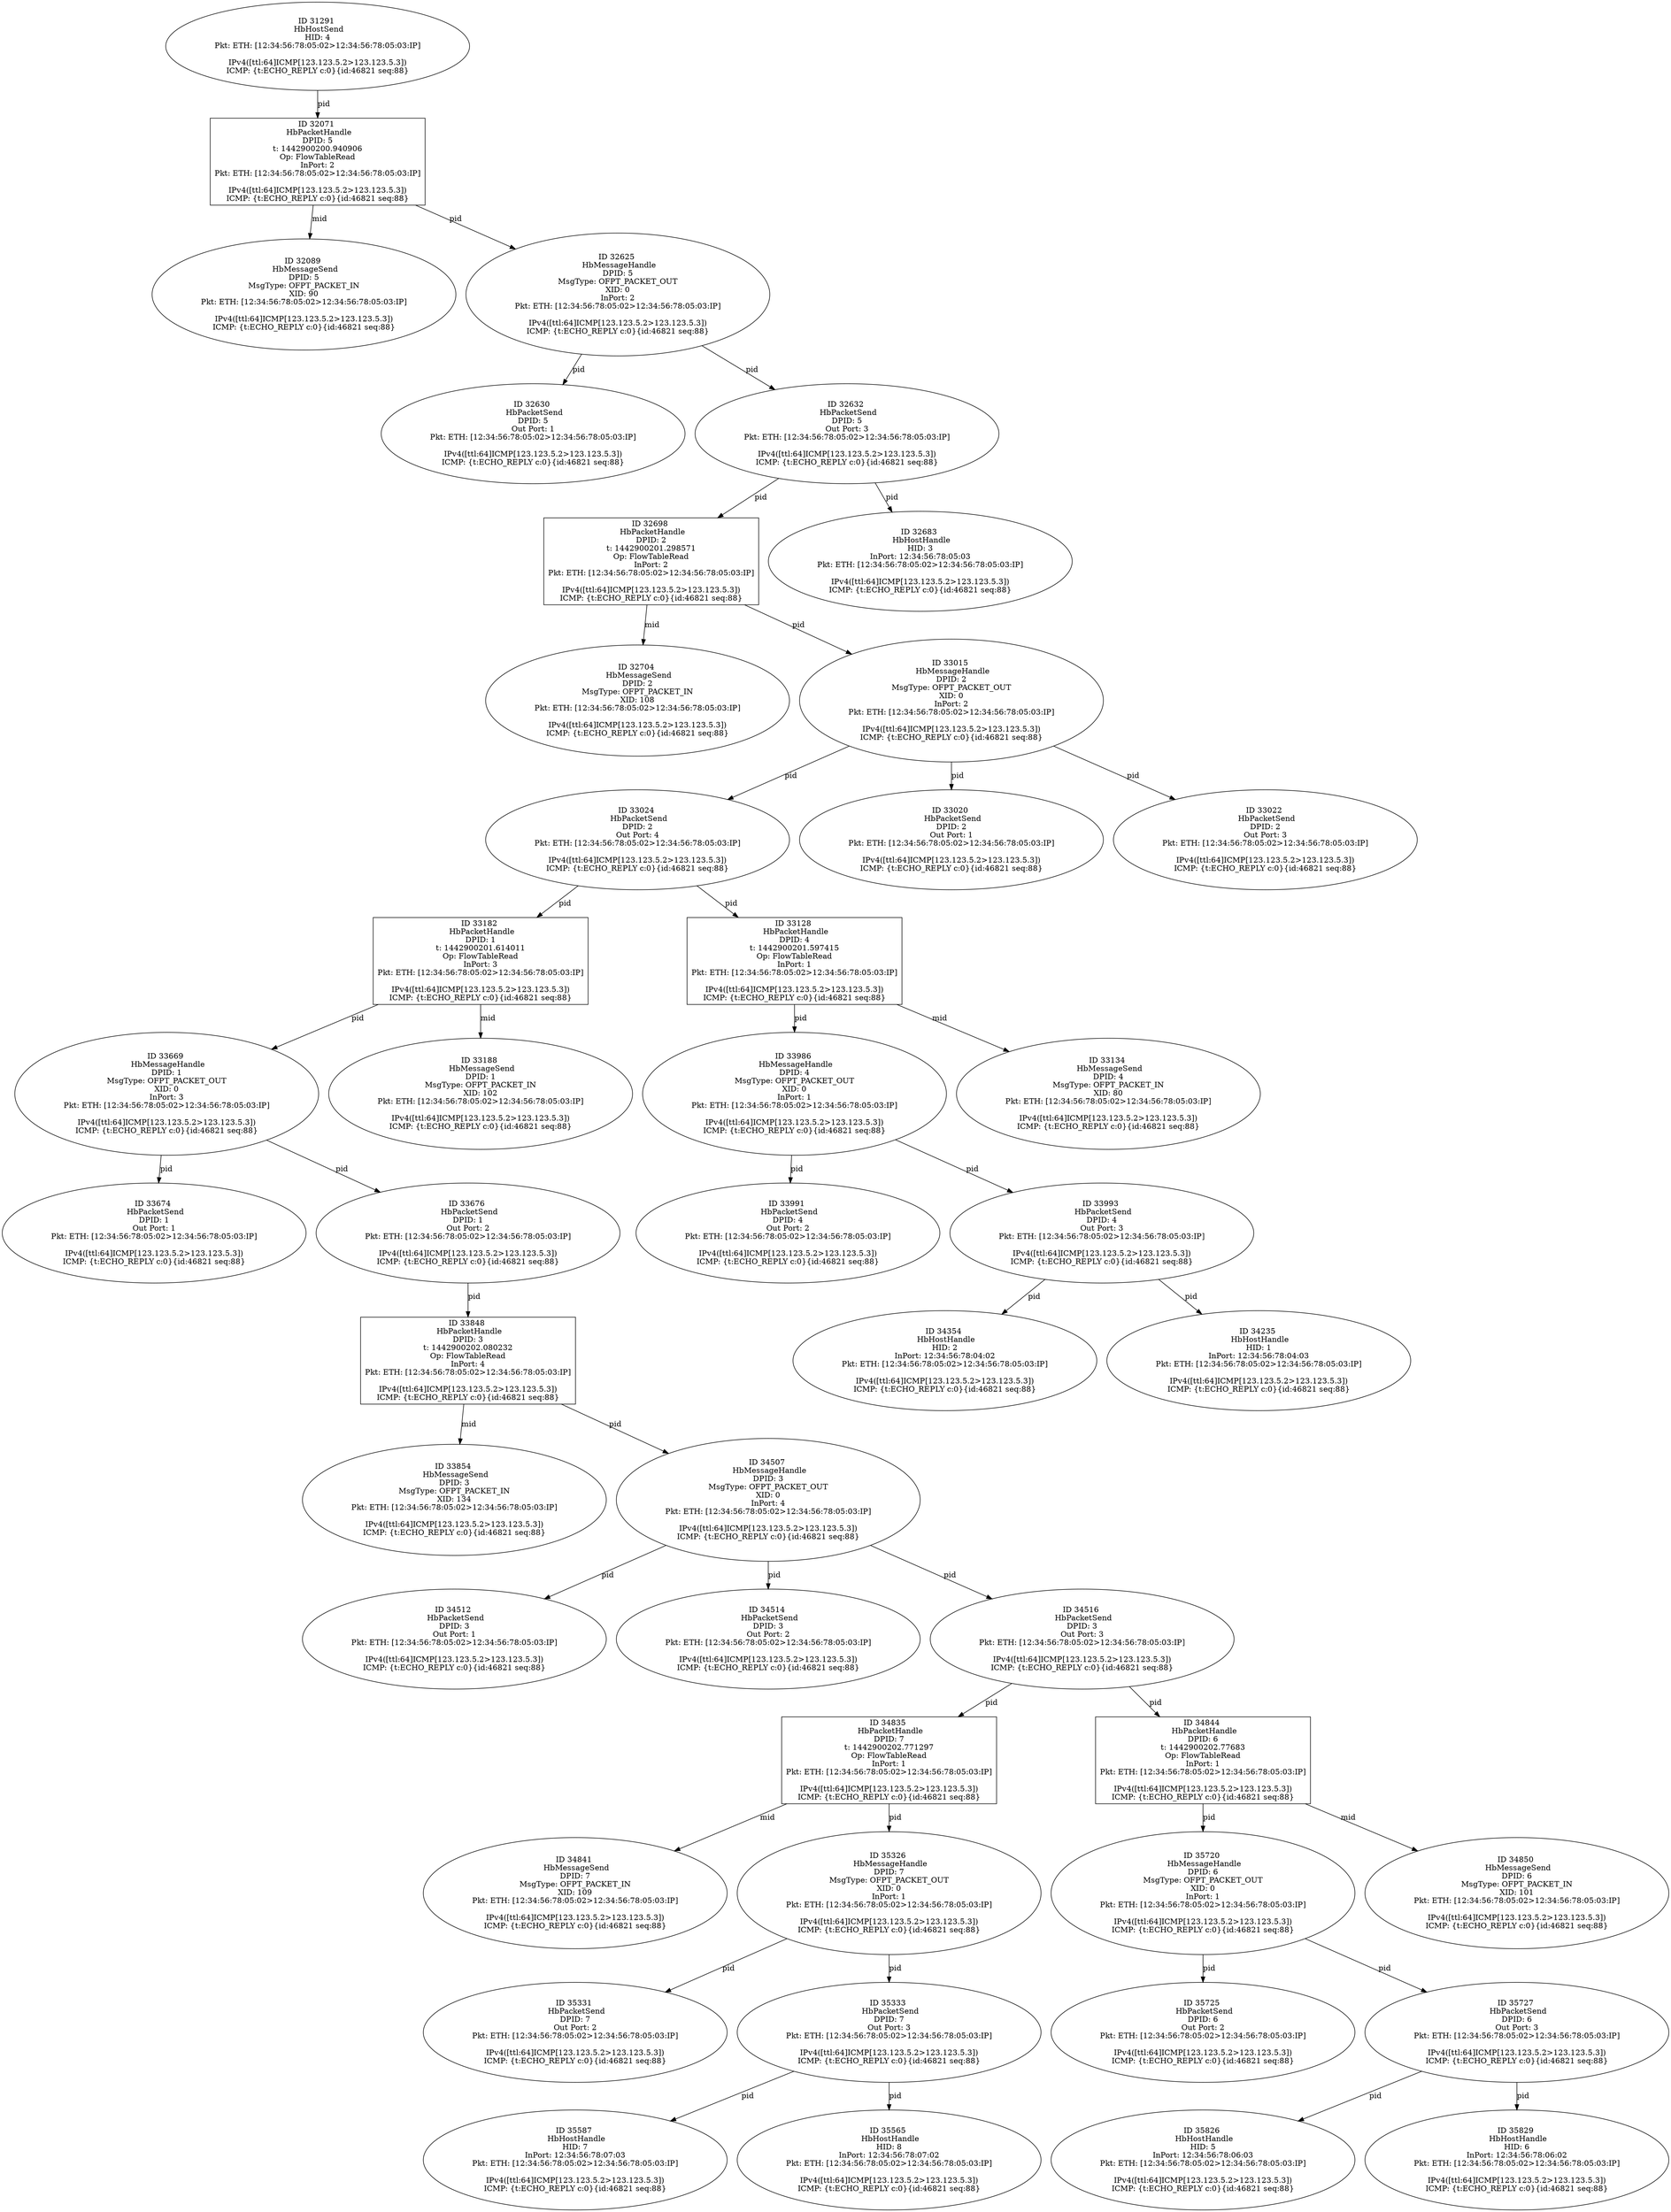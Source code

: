 strict digraph G {
33024 [shape=oval, event=<hb_events.HbPacketSend object at 0x10ec0a410>, label="ID 33024 
 HbPacketSend
DPID: 2
Out Port: 4
Pkt: ETH: [12:34:56:78:05:02>12:34:56:78:05:03:IP]

IPv4([ttl:64]ICMP[123.123.5.2>123.123.5.3])
ICMP: {t:ECHO_REPLY c:0}{id:46821 seq:88}"];
35331 [shape=oval, event=<hb_events.HbPacketSend object at 0x10f168fd0>, label="ID 35331 
 HbPacketSend
DPID: 7
Out Port: 2
Pkt: ETH: [12:34:56:78:05:02>12:34:56:78:05:03:IP]

IPv4([ttl:64]ICMP[123.123.5.2>123.123.5.3])
ICMP: {t:ECHO_REPLY c:0}{id:46821 seq:88}"];
33669 [shape=oval, event=<hb_events.HbMessageHandle object at 0x10ed0b0d0>, label="ID 33669 
 HbMessageHandle
DPID: 1
MsgType: OFPT_PACKET_OUT
XID: 0
InPort: 3
Pkt: ETH: [12:34:56:78:05:02>12:34:56:78:05:03:IP]

IPv4([ttl:64]ICMP[123.123.5.2>123.123.5.3])
ICMP: {t:ECHO_REPLY c:0}{id:46821 seq:88}"];
35720 [shape=oval, event=<hb_events.HbMessageHandle object at 0x10f2552d0>, label="ID 35720 
 HbMessageHandle
DPID: 6
MsgType: OFPT_PACKET_OUT
XID: 0
InPort: 1
Pkt: ETH: [12:34:56:78:05:02>12:34:56:78:05:03:IP]

IPv4([ttl:64]ICMP[123.123.5.2>123.123.5.3])
ICMP: {t:ECHO_REPLY c:0}{id:46821 seq:88}"];
33674 [shape=oval, event=<hb_events.HbPacketSend object at 0x10ed13e50>, label="ID 33674 
 HbPacketSend
DPID: 1
Out Port: 1
Pkt: ETH: [12:34:56:78:05:02>12:34:56:78:05:03:IP]

IPv4([ttl:64]ICMP[123.123.5.2>123.123.5.3])
ICMP: {t:ECHO_REPLY c:0}{id:46821 seq:88}"];
33676 [shape=oval, event=<hb_events.HbPacketSend object at 0x10ed13c10>, label="ID 33676 
 HbPacketSend
DPID: 1
Out Port: 2
Pkt: ETH: [12:34:56:78:05:02>12:34:56:78:05:03:IP]

IPv4([ttl:64]ICMP[123.123.5.2>123.123.5.3])
ICMP: {t:ECHO_REPLY c:0}{id:46821 seq:88}"];
35725 [shape=oval, event=<hb_events.HbPacketSend object at 0x10f255850>, label="ID 35725 
 HbPacketSend
DPID: 6
Out Port: 2
Pkt: ETH: [12:34:56:78:05:02>12:34:56:78:05:03:IP]

IPv4([ttl:64]ICMP[123.123.5.2>123.123.5.3])
ICMP: {t:ECHO_REPLY c:0}{id:46821 seq:88}"];
35727 [shape=oval, event=<hb_events.HbPacketSend object at 0x10f2558d0>, label="ID 35727 
 HbPacketSend
DPID: 6
Out Port: 3
Pkt: ETH: [12:34:56:78:05:02>12:34:56:78:05:03:IP]

IPv4([ttl:64]ICMP[123.123.5.2>123.123.5.3])
ICMP: {t:ECHO_REPLY c:0}{id:46821 seq:88}"];
34835 [shape=box, event=<hb_events.HbPacketHandle object at 0x10efe6710>, label="ID 34835 
 HbPacketHandle
DPID: 7
t: 1442900202.771297
Op: FlowTableRead
InPort: 1
Pkt: ETH: [12:34:56:78:05:02>12:34:56:78:05:03:IP]

IPv4([ttl:64]ICMP[123.123.5.2>123.123.5.3])
ICMP: {t:ECHO_REPLY c:0}{id:46821 seq:88}"];
34841 [shape=oval, event=<hb_events.HbMessageSend object at 0x10efe6ed0>, label="ID 34841 
 HbMessageSend
DPID: 7
MsgType: OFPT_PACKET_IN
XID: 109
Pkt: ETH: [12:34:56:78:05:02>12:34:56:78:05:03:IP]

IPv4([ttl:64]ICMP[123.123.5.2>123.123.5.3])
ICMP: {t:ECHO_REPLY c:0}{id:46821 seq:88}"];
34844 [shape=box, event=<hb_events.HbPacketHandle object at 0x10efe6e90>, label="ID 34844 
 HbPacketHandle
DPID: 6
t: 1442900202.77683
Op: FlowTableRead
InPort: 1
Pkt: ETH: [12:34:56:78:05:02>12:34:56:78:05:03:IP]

IPv4([ttl:64]ICMP[123.123.5.2>123.123.5.3])
ICMP: {t:ECHO_REPLY c:0}{id:46821 seq:88}"];
33182 [shape=box, event=<hb_events.HbPacketHandle object at 0x10ec47bd0>, label="ID 33182 
 HbPacketHandle
DPID: 1
t: 1442900201.614011
Op: FlowTableRead
InPort: 3
Pkt: ETH: [12:34:56:78:05:02>12:34:56:78:05:03:IP]

IPv4([ttl:64]ICMP[123.123.5.2>123.123.5.3])
ICMP: {t:ECHO_REPLY c:0}{id:46821 seq:88}"];
35333 [shape=oval, event=<hb_events.HbPacketSend object at 0x10f181110>, label="ID 35333 
 HbPacketSend
DPID: 7
Out Port: 3
Pkt: ETH: [12:34:56:78:05:02>12:34:56:78:05:03:IP]

IPv4([ttl:64]ICMP[123.123.5.2>123.123.5.3])
ICMP: {t:ECHO_REPLY c:0}{id:46821 seq:88}"];
35326 [shape=oval, event=<hb_events.HbMessageHandle object at 0x10f168950>, label="ID 35326 
 HbMessageHandle
DPID: 7
MsgType: OFPT_PACKET_OUT
XID: 0
InPort: 1
Pkt: ETH: [12:34:56:78:05:02>12:34:56:78:05:03:IP]

IPv4([ttl:64]ICMP[123.123.5.2>123.123.5.3])
ICMP: {t:ECHO_REPLY c:0}{id:46821 seq:88}"];
34850 [shape=oval, event=<hb_events.HbMessageSend object at 0x10efed4d0>, label="ID 34850 
 HbMessageSend
DPID: 6
MsgType: OFPT_PACKET_IN
XID: 101
Pkt: ETH: [12:34:56:78:05:02>12:34:56:78:05:03:IP]

IPv4([ttl:64]ICMP[123.123.5.2>123.123.5.3])
ICMP: {t:ECHO_REPLY c:0}{id:46821 seq:88}"];
33188 [shape=oval, event=<hb_events.HbMessageSend object at 0x10ec4c3d0>, label="ID 33188 
 HbMessageSend
DPID: 1
MsgType: OFPT_PACKET_IN
XID: 102
Pkt: ETH: [12:34:56:78:05:02>12:34:56:78:05:03:IP]

IPv4([ttl:64]ICMP[123.123.5.2>123.123.5.3])
ICMP: {t:ECHO_REPLY c:0}{id:46821 seq:88}"];
32071 [shape=box, event=<hb_events.HbPacketHandle object at 0x10eab1750>, label="ID 32071 
 HbPacketHandle
DPID: 5
t: 1442900200.940906
Op: FlowTableRead
InPort: 2
Pkt: ETH: [12:34:56:78:05:02>12:34:56:78:05:03:IP]

IPv4([ttl:64]ICMP[123.123.5.2>123.123.5.3])
ICMP: {t:ECHO_REPLY c:0}{id:46821 seq:88}"];
34354 [shape=oval, event=<hb_events.HbHostHandle object at 0x10ee90550>, label="ID 34354 
 HbHostHandle
HID: 2
InPort: 12:34:56:78:04:02
Pkt: ETH: [12:34:56:78:05:02>12:34:56:78:05:03:IP]

IPv4([ttl:64]ICMP[123.123.5.2>123.123.5.3])
ICMP: {t:ECHO_REPLY c:0}{id:46821 seq:88}"];
33848 [shape=box, event=<hb_events.HbPacketHandle object at 0x10ed6ec90>, label="ID 33848 
 HbPacketHandle
DPID: 3
t: 1442900202.080232
Op: FlowTableRead
InPort: 4
Pkt: ETH: [12:34:56:78:05:02>12:34:56:78:05:03:IP]

IPv4([ttl:64]ICMP[123.123.5.2>123.123.5.3])
ICMP: {t:ECHO_REPLY c:0}{id:46821 seq:88}"];
32698 [shape=box, event=<hb_events.HbPacketHandle object at 0x10eb86090>, label="ID 32698 
 HbPacketHandle
DPID: 2
t: 1442900201.298571
Op: FlowTableRead
InPort: 2
Pkt: ETH: [12:34:56:78:05:02>12:34:56:78:05:03:IP]

IPv4([ttl:64]ICMP[123.123.5.2>123.123.5.3])
ICMP: {t:ECHO_REPLY c:0}{id:46821 seq:88}"];
35587 [shape=oval, event=<hb_events.HbHostHandle object at 0x10f248450>, label="ID 35587 
 HbHostHandle
HID: 7
InPort: 12:34:56:78:07:03
Pkt: ETH: [12:34:56:78:05:02>12:34:56:78:05:03:IP]

IPv4([ttl:64]ICMP[123.123.5.2>123.123.5.3])
ICMP: {t:ECHO_REPLY c:0}{id:46821 seq:88}"];
33854 [shape=oval, event=<hb_events.HbMessageSend object at 0x10ed72790>, label="ID 33854 
 HbMessageSend
DPID: 3
MsgType: OFPT_PACKET_IN
XID: 134
Pkt: ETH: [12:34:56:78:05:02>12:34:56:78:05:03:IP]

IPv4([ttl:64]ICMP[123.123.5.2>123.123.5.3])
ICMP: {t:ECHO_REPLY c:0}{id:46821 seq:88}"];
32704 [shape=oval, event=<hb_events.HbMessageSend object at 0x10eb86b50>, label="ID 32704 
 HbMessageSend
DPID: 2
MsgType: OFPT_PACKET_IN
XID: 108
Pkt: ETH: [12:34:56:78:05:02>12:34:56:78:05:03:IP]

IPv4([ttl:64]ICMP[123.123.5.2>123.123.5.3])
ICMP: {t:ECHO_REPLY c:0}{id:46821 seq:88}"];
31291 [shape=oval, event=<hb_events.HbHostSend object at 0x10e8b93d0>, label="ID 31291 
 HbHostSend
HID: 4
Pkt: ETH: [12:34:56:78:05:02>12:34:56:78:05:03:IP]

IPv4([ttl:64]ICMP[123.123.5.2>123.123.5.3])
ICMP: {t:ECHO_REPLY c:0}{id:46821 seq:88}"];
33986 [shape=oval, event=<hb_events.HbMessageHandle object at 0x10edba510>, label="ID 33986 
 HbMessageHandle
DPID: 4
MsgType: OFPT_PACKET_OUT
XID: 0
InPort: 1
Pkt: ETH: [12:34:56:78:05:02>12:34:56:78:05:03:IP]

IPv4([ttl:64]ICMP[123.123.5.2>123.123.5.3])
ICMP: {t:ECHO_REPLY c:0}{id:46821 seq:88}"];
33991 [shape=oval, event=<hb_events.HbPacketSend object at 0x10edbaa10>, label="ID 33991 
 HbPacketSend
DPID: 4
Out Port: 2
Pkt: ETH: [12:34:56:78:05:02>12:34:56:78:05:03:IP]

IPv4([ttl:64]ICMP[123.123.5.2>123.123.5.3])
ICMP: {t:ECHO_REPLY c:0}{id:46821 seq:88}"];
33993 [shape=oval, event=<hb_events.HbPacketSend object at 0x10edbac50>, label="ID 33993 
 HbPacketSend
DPID: 4
Out Port: 3
Pkt: ETH: [12:34:56:78:05:02>12:34:56:78:05:03:IP]

IPv4([ttl:64]ICMP[123.123.5.2>123.123.5.3])
ICMP: {t:ECHO_REPLY c:0}{id:46821 seq:88}"];
34507 [shape=oval, event=<hb_events.HbMessageHandle object at 0x10eedbd10>, label="ID 34507 
 HbMessageHandle
DPID: 3
MsgType: OFPT_PACKET_OUT
XID: 0
InPort: 4
Pkt: ETH: [12:34:56:78:05:02>12:34:56:78:05:03:IP]

IPv4([ttl:64]ICMP[123.123.5.2>123.123.5.3])
ICMP: {t:ECHO_REPLY c:0}{id:46821 seq:88}"];
34512 [shape=oval, event=<hb_events.HbPacketSend object at 0x10eee2b10>, label="ID 34512 
 HbPacketSend
DPID: 3
Out Port: 1
Pkt: ETH: [12:34:56:78:05:02>12:34:56:78:05:03:IP]

IPv4([ttl:64]ICMP[123.123.5.2>123.123.5.3])
ICMP: {t:ECHO_REPLY c:0}{id:46821 seq:88}"];
34514 [shape=oval, event=<hb_events.HbPacketSend object at 0x10eee2d50>, label="ID 34514 
 HbPacketSend
DPID: 3
Out Port: 2
Pkt: ETH: [12:34:56:78:05:02>12:34:56:78:05:03:IP]

IPv4([ttl:64]ICMP[123.123.5.2>123.123.5.3])
ICMP: {t:ECHO_REPLY c:0}{id:46821 seq:88}"];
34516 [shape=oval, event=<hb_events.HbPacketSend object at 0x10eee9a90>, label="ID 34516 
 HbPacketSend
DPID: 3
Out Port: 3
Pkt: ETH: [12:34:56:78:05:02>12:34:56:78:05:03:IP]

IPv4([ttl:64]ICMP[123.123.5.2>123.123.5.3])
ICMP: {t:ECHO_REPLY c:0}{id:46821 seq:88}"];
32089 [shape=oval, event=<hb_events.HbMessageSend object at 0x10eab89d0>, label="ID 32089 
 HbMessageSend
DPID: 5
MsgType: OFPT_PACKET_IN
XID: 90
Pkt: ETH: [12:34:56:78:05:02>12:34:56:78:05:03:IP]

IPv4([ttl:64]ICMP[123.123.5.2>123.123.5.3])
ICMP: {t:ECHO_REPLY c:0}{id:46821 seq:88}"];
32683 [shape=oval, event=<hb_events.HbHostHandle object at 0x10eb7ed10>, label="ID 32683 
 HbHostHandle
HID: 3
InPort: 12:34:56:78:05:03
Pkt: ETH: [12:34:56:78:05:02>12:34:56:78:05:03:IP]

IPv4([ttl:64]ICMP[123.123.5.2>123.123.5.3])
ICMP: {t:ECHO_REPLY c:0}{id:46821 seq:88}"];
34235 [shape=oval, event=<hb_events.HbHostHandle object at 0x10ee3b150>, label="ID 34235 
 HbHostHandle
HID: 1
InPort: 12:34:56:78:04:03
Pkt: ETH: [12:34:56:78:05:02>12:34:56:78:05:03:IP]

IPv4([ttl:64]ICMP[123.123.5.2>123.123.5.3])
ICMP: {t:ECHO_REPLY c:0}{id:46821 seq:88}"];
33128 [shape=box, event=<hb_events.HbPacketHandle object at 0x10ec2a550>, label="ID 33128 
 HbPacketHandle
DPID: 4
t: 1442900201.597415
Op: FlowTableRead
InPort: 1
Pkt: ETH: [12:34:56:78:05:02>12:34:56:78:05:03:IP]

IPv4([ttl:64]ICMP[123.123.5.2>123.123.5.3])
ICMP: {t:ECHO_REPLY c:0}{id:46821 seq:88}"];
35565 [shape=oval, event=<hb_events.HbHostHandle object at 0x10f22f2d0>, label="ID 35565 
 HbHostHandle
HID: 8
InPort: 12:34:56:78:07:02
Pkt: ETH: [12:34:56:78:05:02>12:34:56:78:05:03:IP]

IPv4([ttl:64]ICMP[123.123.5.2>123.123.5.3])
ICMP: {t:ECHO_REPLY c:0}{id:46821 seq:88}"];
33134 [shape=oval, event=<hb_events.HbMessageSend object at 0x10ec2ac90>, label="ID 33134 
 HbMessageSend
DPID: 4
MsgType: OFPT_PACKET_IN
XID: 80
Pkt: ETH: [12:34:56:78:05:02>12:34:56:78:05:03:IP]

IPv4([ttl:64]ICMP[123.123.5.2>123.123.5.3])
ICMP: {t:ECHO_REPLY c:0}{id:46821 seq:88}"];
32625 [shape=oval, event=<hb_events.HbMessageHandle object at 0x10eb73b50>, label="ID 32625 
 HbMessageHandle
DPID: 5
MsgType: OFPT_PACKET_OUT
XID: 0
InPort: 2
Pkt: ETH: [12:34:56:78:05:02>12:34:56:78:05:03:IP]

IPv4([ttl:64]ICMP[123.123.5.2>123.123.5.3])
ICMP: {t:ECHO_REPLY c:0}{id:46821 seq:88}"];
35826 [shape=oval, event=<hb_events.HbHostHandle object at 0x10f30b750>, label="ID 35826 
 HbHostHandle
HID: 5
InPort: 12:34:56:78:06:03
Pkt: ETH: [12:34:56:78:05:02>12:34:56:78:05:03:IP]

IPv4([ttl:64]ICMP[123.123.5.2>123.123.5.3])
ICMP: {t:ECHO_REPLY c:0}{id:46821 seq:88}"];
35829 [shape=oval, event=<hb_events.HbHostHandle object at 0x10f30b850>, label="ID 35829 
 HbHostHandle
HID: 6
InPort: 12:34:56:78:06:02
Pkt: ETH: [12:34:56:78:05:02>12:34:56:78:05:03:IP]

IPv4([ttl:64]ICMP[123.123.5.2>123.123.5.3])
ICMP: {t:ECHO_REPLY c:0}{id:46821 seq:88}"];
32630 [shape=oval, event=<hb_events.HbPacketSend object at 0x10eb7a2d0>, label="ID 32630 
 HbPacketSend
DPID: 5
Out Port: 1
Pkt: ETH: [12:34:56:78:05:02>12:34:56:78:05:03:IP]

IPv4([ttl:64]ICMP[123.123.5.2>123.123.5.3])
ICMP: {t:ECHO_REPLY c:0}{id:46821 seq:88}"];
33015 [shape=oval, event=<hb_events.HbMessageHandle object at 0x10ec03a50>, label="ID 33015 
 HbMessageHandle
DPID: 2
MsgType: OFPT_PACKET_OUT
XID: 0
InPort: 2
Pkt: ETH: [12:34:56:78:05:02>12:34:56:78:05:03:IP]

IPv4([ttl:64]ICMP[123.123.5.2>123.123.5.3])
ICMP: {t:ECHO_REPLY c:0}{id:46821 seq:88}"];
32632 [shape=oval, event=<hb_events.HbPacketSend object at 0x10eb7a510>, label="ID 32632 
 HbPacketSend
DPID: 5
Out Port: 3
Pkt: ETH: [12:34:56:78:05:02>12:34:56:78:05:03:IP]

IPv4([ttl:64]ICMP[123.123.5.2>123.123.5.3])
ICMP: {t:ECHO_REPLY c:0}{id:46821 seq:88}"];
33020 [shape=oval, event=<hb_events.HbPacketSend object at 0x10ec03f50>, label="ID 33020 
 HbPacketSend
DPID: 2
Out Port: 1
Pkt: ETH: [12:34:56:78:05:02>12:34:56:78:05:03:IP]

IPv4([ttl:64]ICMP[123.123.5.2>123.123.5.3])
ICMP: {t:ECHO_REPLY c:0}{id:46821 seq:88}"];
33022 [shape=oval, event=<hb_events.HbPacketSend object at 0x10ec0a1d0>, label="ID 33022 
 HbPacketSend
DPID: 2
Out Port: 3
Pkt: ETH: [12:34:56:78:05:02>12:34:56:78:05:03:IP]

IPv4([ttl:64]ICMP[123.123.5.2>123.123.5.3])
ICMP: {t:ECHO_REPLY c:0}{id:46821 seq:88}"];
33024 -> 33128  [rel=pid, label=pid];
33024 -> 33182  [rel=pid, label=pid];
33669 -> 33674  [rel=pid, label=pid];
33669 -> 33676  [rel=pid, label=pid];
35720 -> 35725  [rel=pid, label=pid];
35720 -> 35727  [rel=pid, label=pid];
33676 -> 33848  [rel=pid, label=pid];
35727 -> 35826  [rel=pid, label=pid];
35727 -> 35829  [rel=pid, label=pid];
34835 -> 34841  [rel=mid, label=mid];
34835 -> 35326  [rel=pid, label=pid];
34844 -> 35720  [rel=pid, label=pid];
34844 -> 34850  [rel=mid, label=mid];
33182 -> 33188  [rel=mid, label=mid];
33182 -> 33669  [rel=pid, label=pid];
35333 -> 35587  [rel=pid, label=pid];
35333 -> 35565  [rel=pid, label=pid];
33848 -> 34507  [rel=pid, label=pid];
33848 -> 33854  [rel=mid, label=mid];
32698 -> 32704  [rel=mid, label=mid];
32698 -> 33015  [rel=pid, label=pid];
33986 -> 33993  [rel=pid, label=pid];
33986 -> 33991  [rel=pid, label=pid];
32071 -> 32089  [rel=mid, label=mid];
32071 -> 32625  [rel=pid, label=pid];
33993 -> 34354  [rel=pid, label=pid];
33993 -> 34235  [rel=pid, label=pid];
34507 -> 34512  [rel=pid, label=pid];
34507 -> 34514  [rel=pid, label=pid];
34507 -> 34516  [rel=pid, label=pid];
34516 -> 34835  [rel=pid, label=pid];
34516 -> 34844  [rel=pid, label=pid];
31291 -> 32071  [rel=pid, label=pid];
33128 -> 33986  [rel=pid, label=pid];
33128 -> 33134  [rel=mid, label=mid];
32625 -> 32632  [rel=pid, label=pid];
32625 -> 32630  [rel=pid, label=pid];
33015 -> 33024  [rel=pid, label=pid];
33015 -> 33020  [rel=pid, label=pid];
33015 -> 33022  [rel=pid, label=pid];
32632 -> 32698  [rel=pid, label=pid];
32632 -> 32683  [rel=pid, label=pid];
35326 -> 35331  [rel=pid, label=pid];
35326 -> 35333  [rel=pid, label=pid];
}
